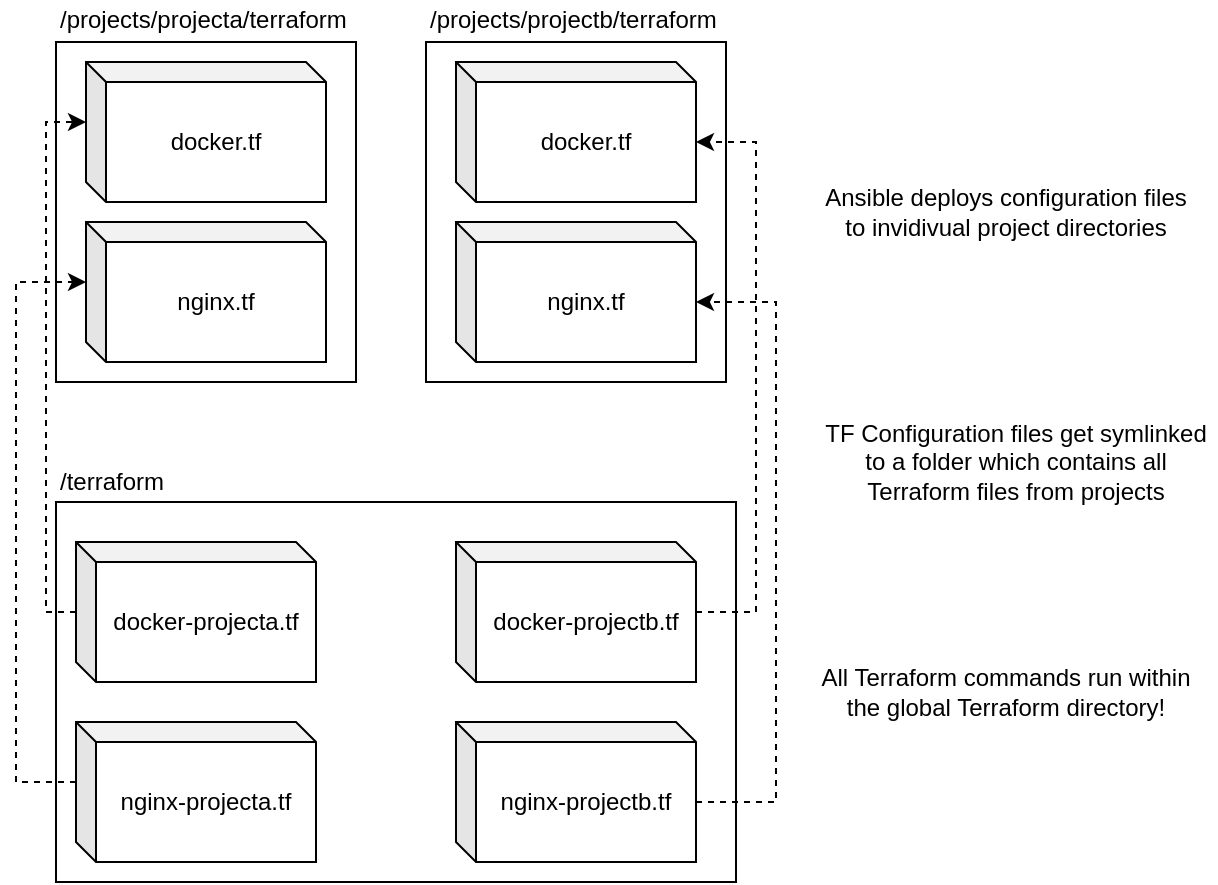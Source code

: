 <mxfile version="13.1.14" type="device"><diagram id="mmgc9EidYwWRLEE4nyDE" name="Page-1"><mxGraphModel dx="1350" dy="738" grid="1" gridSize="10" guides="1" tooltips="1" connect="1" arrows="1" fold="1" page="1" pageScale="1" pageWidth="850" pageHeight="1100" math="0" shadow="0"><root><mxCell id="0"/><mxCell id="1" parent="0"/><mxCell id="sIQuNpjWwTaRDQs6GPUZ-41" value="" style="rounded=0;whiteSpace=wrap;html=1;" parent="1" vertex="1"><mxGeometry x="40" y="71" width="150" height="170" as="geometry"/></mxCell><mxCell id="sIQuNpjWwTaRDQs6GPUZ-42" value="docker.tf" style="shape=cube;whiteSpace=wrap;html=1;boundedLbl=1;backgroundOutline=1;darkOpacity=0.05;darkOpacity2=0.1;size=10;" parent="1" vertex="1"><mxGeometry x="55" y="81" width="120" height="70" as="geometry"/></mxCell><mxCell id="sIQuNpjWwTaRDQs6GPUZ-43" value="&lt;span style=&quot;&quot;&gt;/projects/projecta/terraform&lt;/span&gt;" style="text;html=1;strokeColor=none;fillColor=none;align=left;verticalAlign=middle;whiteSpace=wrap;rounded=0;" parent="1" vertex="1"><mxGeometry x="40" y="50" width="150" height="20" as="geometry"/></mxCell><mxCell id="sIQuNpjWwTaRDQs6GPUZ-44" value="nginx.tf" style="shape=cube;whiteSpace=wrap;html=1;boundedLbl=1;backgroundOutline=1;darkOpacity=0.05;darkOpacity2=0.1;size=10;" parent="1" vertex="1"><mxGeometry x="55" y="161" width="120" height="70" as="geometry"/></mxCell><mxCell id="sIQuNpjWwTaRDQs6GPUZ-45" value="" style="rounded=0;whiteSpace=wrap;html=1;" parent="1" vertex="1"><mxGeometry x="225" y="71" width="150" height="170" as="geometry"/></mxCell><mxCell id="sIQuNpjWwTaRDQs6GPUZ-46" value="docker.tf" style="shape=cube;whiteSpace=wrap;html=1;boundedLbl=1;backgroundOutline=1;darkOpacity=0.05;darkOpacity2=0.1;size=10;" parent="1" vertex="1"><mxGeometry x="240" y="81" width="120" height="70" as="geometry"/></mxCell><mxCell id="sIQuNpjWwTaRDQs6GPUZ-47" value="&lt;span&gt;/projects/projectb/terraform&lt;/span&gt;" style="text;html=1;strokeColor=none;fillColor=none;align=left;verticalAlign=middle;whiteSpace=wrap;rounded=0;" parent="1" vertex="1"><mxGeometry x="225" y="50" width="155" height="20" as="geometry"/></mxCell><mxCell id="sIQuNpjWwTaRDQs6GPUZ-48" value="nginx.tf" style="shape=cube;whiteSpace=wrap;html=1;boundedLbl=1;backgroundOutline=1;darkOpacity=0.05;darkOpacity2=0.1;size=10;" parent="1" vertex="1"><mxGeometry x="240" y="161" width="120" height="70" as="geometry"/></mxCell><mxCell id="sIQuNpjWwTaRDQs6GPUZ-49" value="" style="rounded=0;whiteSpace=wrap;html=1;" parent="1" vertex="1"><mxGeometry x="40" y="301" width="340" height="190" as="geometry"/></mxCell><mxCell id="sIQuNpjWwTaRDQs6GPUZ-52" value="/terraform" style="text;html=1;strokeColor=none;fillColor=none;align=left;verticalAlign=middle;whiteSpace=wrap;rounded=0;" parent="1" vertex="1"><mxGeometry x="40" y="281" width="60" height="20" as="geometry"/></mxCell><mxCell id="sIQuNpjWwTaRDQs6GPUZ-57" style="edgeStyle=orthogonalEdgeStyle;rounded=0;orthogonalLoop=1;jettySize=auto;html=1;dashed=1;exitX=0;exitY=0;exitDx=0;exitDy=30;exitPerimeter=0;" parent="1" source="sIQuNpjWwTaRDQs6GPUZ-54" edge="1"><mxGeometry relative="1" as="geometry"><mxPoint x="55" y="191" as="targetPoint"/><Array as="points"><mxPoint x="20" y="441"/><mxPoint x="20" y="191"/></Array></mxGeometry></mxCell><mxCell id="sIQuNpjWwTaRDQs6GPUZ-58" style="edgeStyle=orthogonalEdgeStyle;rounded=0;orthogonalLoop=1;jettySize=auto;html=1;entryX=0;entryY=0;entryDx=0;entryDy=30;entryPerimeter=0;dashed=1;" parent="1" source="sIQuNpjWwTaRDQs6GPUZ-53" target="sIQuNpjWwTaRDQs6GPUZ-42" edge="1"><mxGeometry relative="1" as="geometry"><Array as="points"><mxPoint x="35" y="356"/><mxPoint x="35" y="111"/></Array></mxGeometry></mxCell><mxCell id="sIQuNpjWwTaRDQs6GPUZ-53" value="docker-projecta.tf" style="shape=cube;whiteSpace=wrap;html=1;boundedLbl=1;backgroundOutline=1;darkOpacity=0.05;darkOpacity2=0.1;size=10;" parent="1" vertex="1"><mxGeometry x="50" y="321" width="120" height="70" as="geometry"/></mxCell><mxCell id="sIQuNpjWwTaRDQs6GPUZ-54" value="nginx-projecta.tf" style="shape=cube;whiteSpace=wrap;html=1;boundedLbl=1;backgroundOutline=1;darkOpacity=0.05;darkOpacity2=0.1;size=10;" parent="1" vertex="1"><mxGeometry x="50" y="411" width="120" height="70" as="geometry"/></mxCell><mxCell id="sIQuNpjWwTaRDQs6GPUZ-59" style="edgeStyle=orthogonalEdgeStyle;rounded=0;orthogonalLoop=1;jettySize=auto;html=1;entryX=0;entryY=0;entryDx=120;entryDy=40;entryPerimeter=0;dashed=1;" parent="1" source="sIQuNpjWwTaRDQs6GPUZ-55" target="sIQuNpjWwTaRDQs6GPUZ-46" edge="1"><mxGeometry relative="1" as="geometry"><Array as="points"><mxPoint x="390" y="356"/><mxPoint x="390" y="121"/></Array></mxGeometry></mxCell><mxCell id="sIQuNpjWwTaRDQs6GPUZ-55" value="docker-projectb.tf" style="shape=cube;whiteSpace=wrap;html=1;boundedLbl=1;backgroundOutline=1;darkOpacity=0.05;darkOpacity2=0.1;size=10;" parent="1" vertex="1"><mxGeometry x="240" y="321" width="120" height="70" as="geometry"/></mxCell><mxCell id="sIQuNpjWwTaRDQs6GPUZ-60" style="edgeStyle=orthogonalEdgeStyle;rounded=0;orthogonalLoop=1;jettySize=auto;html=1;exitX=0;exitY=0;exitDx=120;exitDy=40;exitPerimeter=0;entryX=0;entryY=0;entryDx=120;entryDy=40;entryPerimeter=0;dashed=1;" parent="1" source="sIQuNpjWwTaRDQs6GPUZ-56" target="sIQuNpjWwTaRDQs6GPUZ-48" edge="1"><mxGeometry relative="1" as="geometry"><Array as="points"><mxPoint x="400" y="451"/><mxPoint x="400" y="201"/></Array></mxGeometry></mxCell><mxCell id="sIQuNpjWwTaRDQs6GPUZ-56" value="nginx-projectb.tf" style="shape=cube;whiteSpace=wrap;html=1;boundedLbl=1;backgroundOutline=1;darkOpacity=0.05;darkOpacity2=0.1;size=10;" parent="1" vertex="1"><mxGeometry x="240" y="411" width="120" height="70" as="geometry"/></mxCell><mxCell id="sIQuNpjWwTaRDQs6GPUZ-62" value="All Terraform commands run within the global Terraform directory!" style="text;html=1;strokeColor=none;fillColor=none;align=center;verticalAlign=middle;whiteSpace=wrap;rounded=0;" parent="1" vertex="1"><mxGeometry x="415" y="386" width="200" height="20" as="geometry"/></mxCell><mxCell id="sIQuNpjWwTaRDQs6GPUZ-63" value="Ansible deploys configuration files to invidivual project directories" style="text;html=1;strokeColor=none;fillColor=none;align=center;verticalAlign=middle;whiteSpace=wrap;rounded=0;" parent="1" vertex="1"><mxGeometry x="420" y="146" width="190" height="20" as="geometry"/></mxCell><mxCell id="sIQuNpjWwTaRDQs6GPUZ-64" value="TF Configuration files get symlinked to a folder which contains all Terraform files from projects" style="text;html=1;strokeColor=none;fillColor=none;align=center;verticalAlign=middle;whiteSpace=wrap;rounded=0;" parent="1" vertex="1"><mxGeometry x="420" y="271" width="200" height="20" as="geometry"/></mxCell></root></mxGraphModel></diagram></mxfile>